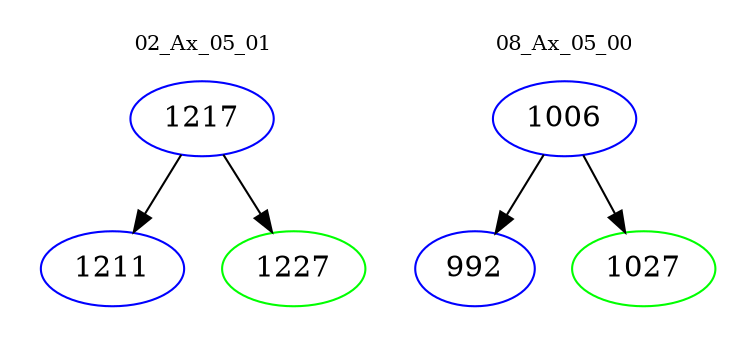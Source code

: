 digraph{
subgraph cluster_0 {
color = white
label = "02_Ax_05_01";
fontsize=10;
T0_1217 [label="1217", color="blue"]
T0_1217 -> T0_1211 [color="black"]
T0_1211 [label="1211", color="blue"]
T0_1217 -> T0_1227 [color="black"]
T0_1227 [label="1227", color="green"]
}
subgraph cluster_1 {
color = white
label = "08_Ax_05_00";
fontsize=10;
T1_1006 [label="1006", color="blue"]
T1_1006 -> T1_992 [color="black"]
T1_992 [label="992", color="blue"]
T1_1006 -> T1_1027 [color="black"]
T1_1027 [label="1027", color="green"]
}
}

